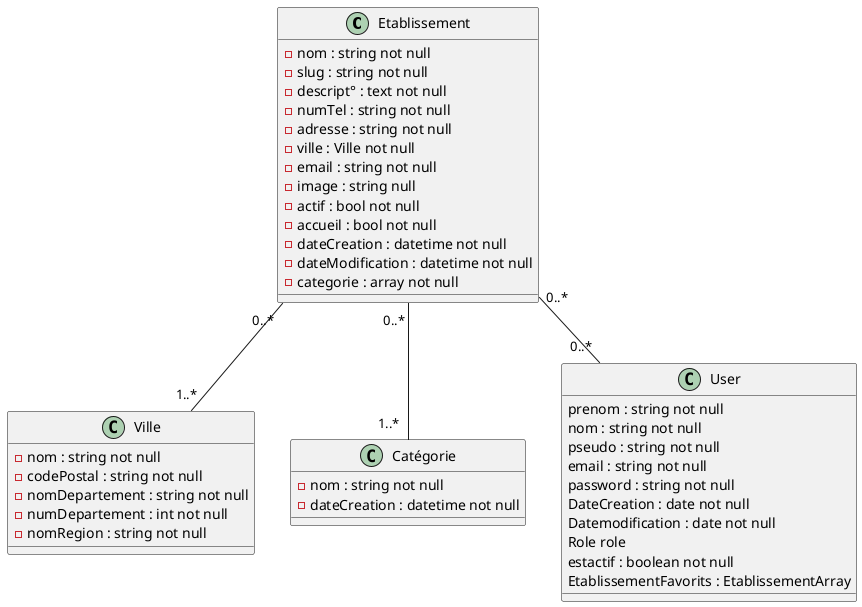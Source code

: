 @startuml
'https://plantuml.com/class-diagram

class Etablissement {

-nom : string not null
-slug : string not null
-descript° : text not null
-numTel : string not null
-adresse : string not null
-ville : Ville not null
-email : string not null
-image : string null
-actif : bool not null
-accueil : bool not null
-dateCreation : datetime not null
-dateModification : datetime not null
-categorie : array not null

}

class Ville {

-nom : string not null
-codePostal : string not null
-nomDepartement : string not null
-numDepartement : int not null
-nomRegion : string not null

}

class Catégorie {

-nom : string not null
-dateCreation : datetime not null

}


class User {

prenom : string not null
nom : string not null
pseudo : string not null
email : string not null
password : string not null
DateCreation : date not null
Datemodification : date not null
Role role
estactif : boolean not null
EtablissementFavorits : EtablissementArray
}

Etablissement "0..* " -- "1..*  "Catégorie
Etablissement "0..* "-- "1..*"Ville
Etablissement "0..*"--"0..*"User
@enduml